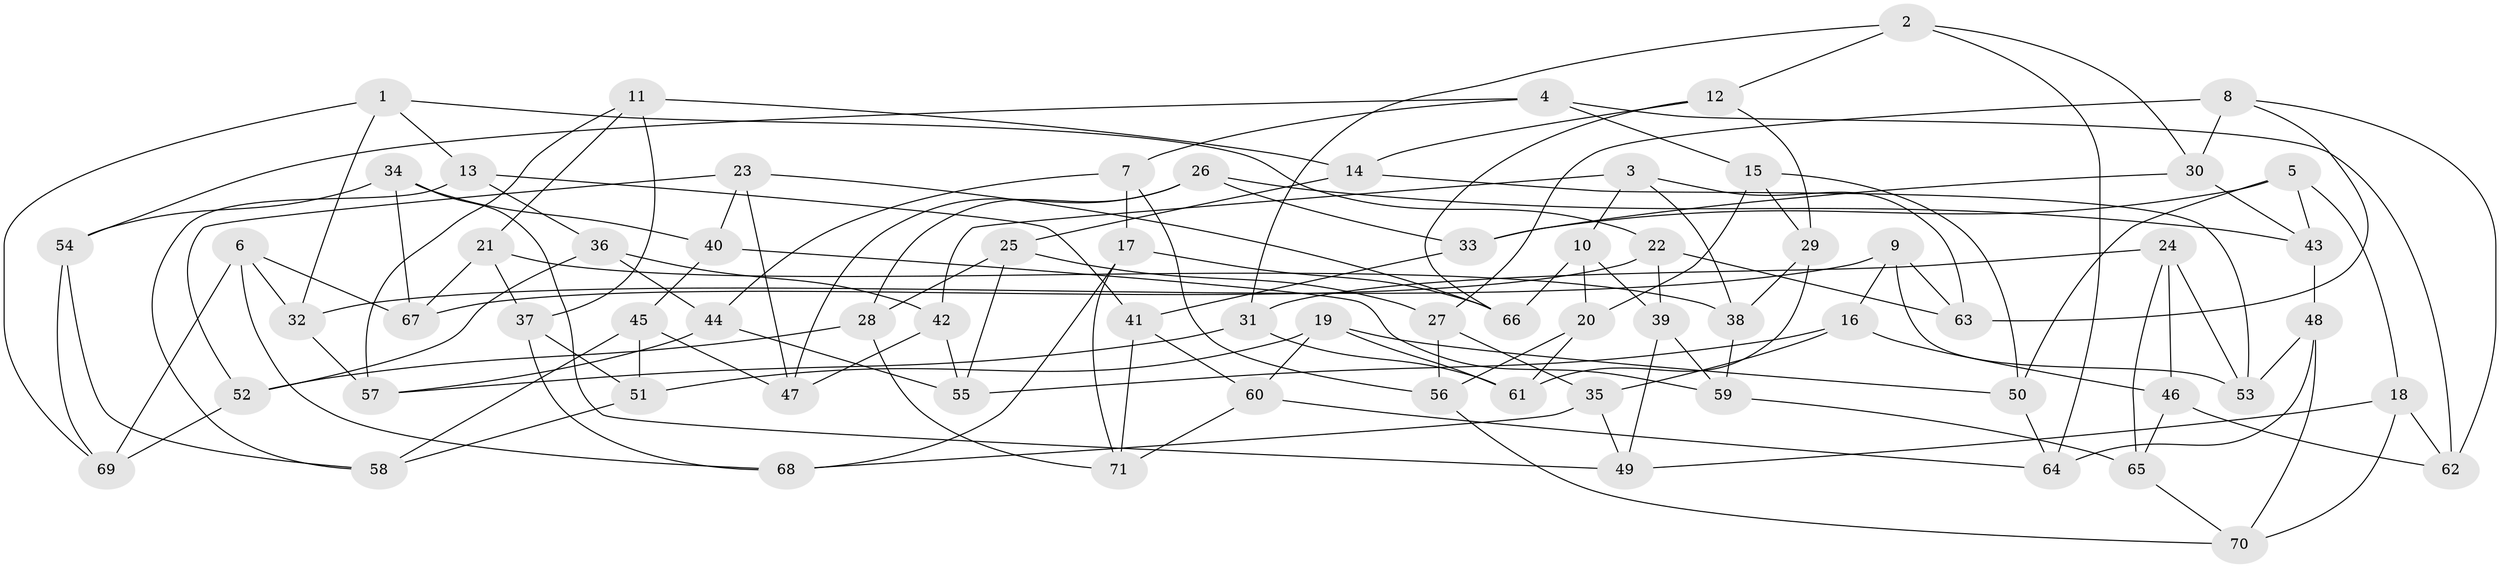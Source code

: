 // coarse degree distribution, {8: 0.04081632653061224, 4: 0.6530612244897959, 6: 0.20408163265306123, 10: 0.02040816326530612, 7: 0.02040816326530612, 5: 0.04081632653061224, 3: 0.02040816326530612}
// Generated by graph-tools (version 1.1) at 2025/21/03/04/25 18:21:02]
// undirected, 71 vertices, 142 edges
graph export_dot {
graph [start="1"]
  node [color=gray90,style=filled];
  1;
  2;
  3;
  4;
  5;
  6;
  7;
  8;
  9;
  10;
  11;
  12;
  13;
  14;
  15;
  16;
  17;
  18;
  19;
  20;
  21;
  22;
  23;
  24;
  25;
  26;
  27;
  28;
  29;
  30;
  31;
  32;
  33;
  34;
  35;
  36;
  37;
  38;
  39;
  40;
  41;
  42;
  43;
  44;
  45;
  46;
  47;
  48;
  49;
  50;
  51;
  52;
  53;
  54;
  55;
  56;
  57;
  58;
  59;
  60;
  61;
  62;
  63;
  64;
  65;
  66;
  67;
  68;
  69;
  70;
  71;
  1 -- 32;
  1 -- 69;
  1 -- 22;
  1 -- 13;
  2 -- 12;
  2 -- 64;
  2 -- 31;
  2 -- 30;
  3 -- 10;
  3 -- 38;
  3 -- 63;
  3 -- 42;
  4 -- 7;
  4 -- 15;
  4 -- 54;
  4 -- 62;
  5 -- 33;
  5 -- 50;
  5 -- 43;
  5 -- 18;
  6 -- 69;
  6 -- 68;
  6 -- 32;
  6 -- 67;
  7 -- 44;
  7 -- 56;
  7 -- 17;
  8 -- 30;
  8 -- 62;
  8 -- 27;
  8 -- 63;
  9 -- 53;
  9 -- 32;
  9 -- 63;
  9 -- 16;
  10 -- 20;
  10 -- 39;
  10 -- 66;
  11 -- 57;
  11 -- 21;
  11 -- 37;
  11 -- 14;
  12 -- 66;
  12 -- 29;
  12 -- 14;
  13 -- 41;
  13 -- 36;
  13 -- 58;
  14 -- 25;
  14 -- 53;
  15 -- 20;
  15 -- 29;
  15 -- 50;
  16 -- 35;
  16 -- 55;
  16 -- 46;
  17 -- 68;
  17 -- 66;
  17 -- 71;
  18 -- 70;
  18 -- 62;
  18 -- 49;
  19 -- 51;
  19 -- 61;
  19 -- 60;
  19 -- 50;
  20 -- 56;
  20 -- 61;
  21 -- 38;
  21 -- 67;
  21 -- 37;
  22 -- 63;
  22 -- 67;
  22 -- 39;
  23 -- 66;
  23 -- 52;
  23 -- 47;
  23 -- 40;
  24 -- 31;
  24 -- 53;
  24 -- 65;
  24 -- 46;
  25 -- 28;
  25 -- 27;
  25 -- 55;
  26 -- 43;
  26 -- 47;
  26 -- 28;
  26 -- 33;
  27 -- 56;
  27 -- 35;
  28 -- 52;
  28 -- 71;
  29 -- 61;
  29 -- 38;
  30 -- 33;
  30 -- 43;
  31 -- 61;
  31 -- 57;
  32 -- 57;
  33 -- 41;
  34 -- 54;
  34 -- 49;
  34 -- 67;
  34 -- 40;
  35 -- 68;
  35 -- 49;
  36 -- 52;
  36 -- 42;
  36 -- 44;
  37 -- 51;
  37 -- 68;
  38 -- 59;
  39 -- 49;
  39 -- 59;
  40 -- 59;
  40 -- 45;
  41 -- 60;
  41 -- 71;
  42 -- 47;
  42 -- 55;
  43 -- 48;
  44 -- 57;
  44 -- 55;
  45 -- 51;
  45 -- 58;
  45 -- 47;
  46 -- 62;
  46 -- 65;
  48 -- 64;
  48 -- 53;
  48 -- 70;
  50 -- 64;
  51 -- 58;
  52 -- 69;
  54 -- 58;
  54 -- 69;
  56 -- 70;
  59 -- 65;
  60 -- 71;
  60 -- 64;
  65 -- 70;
}
